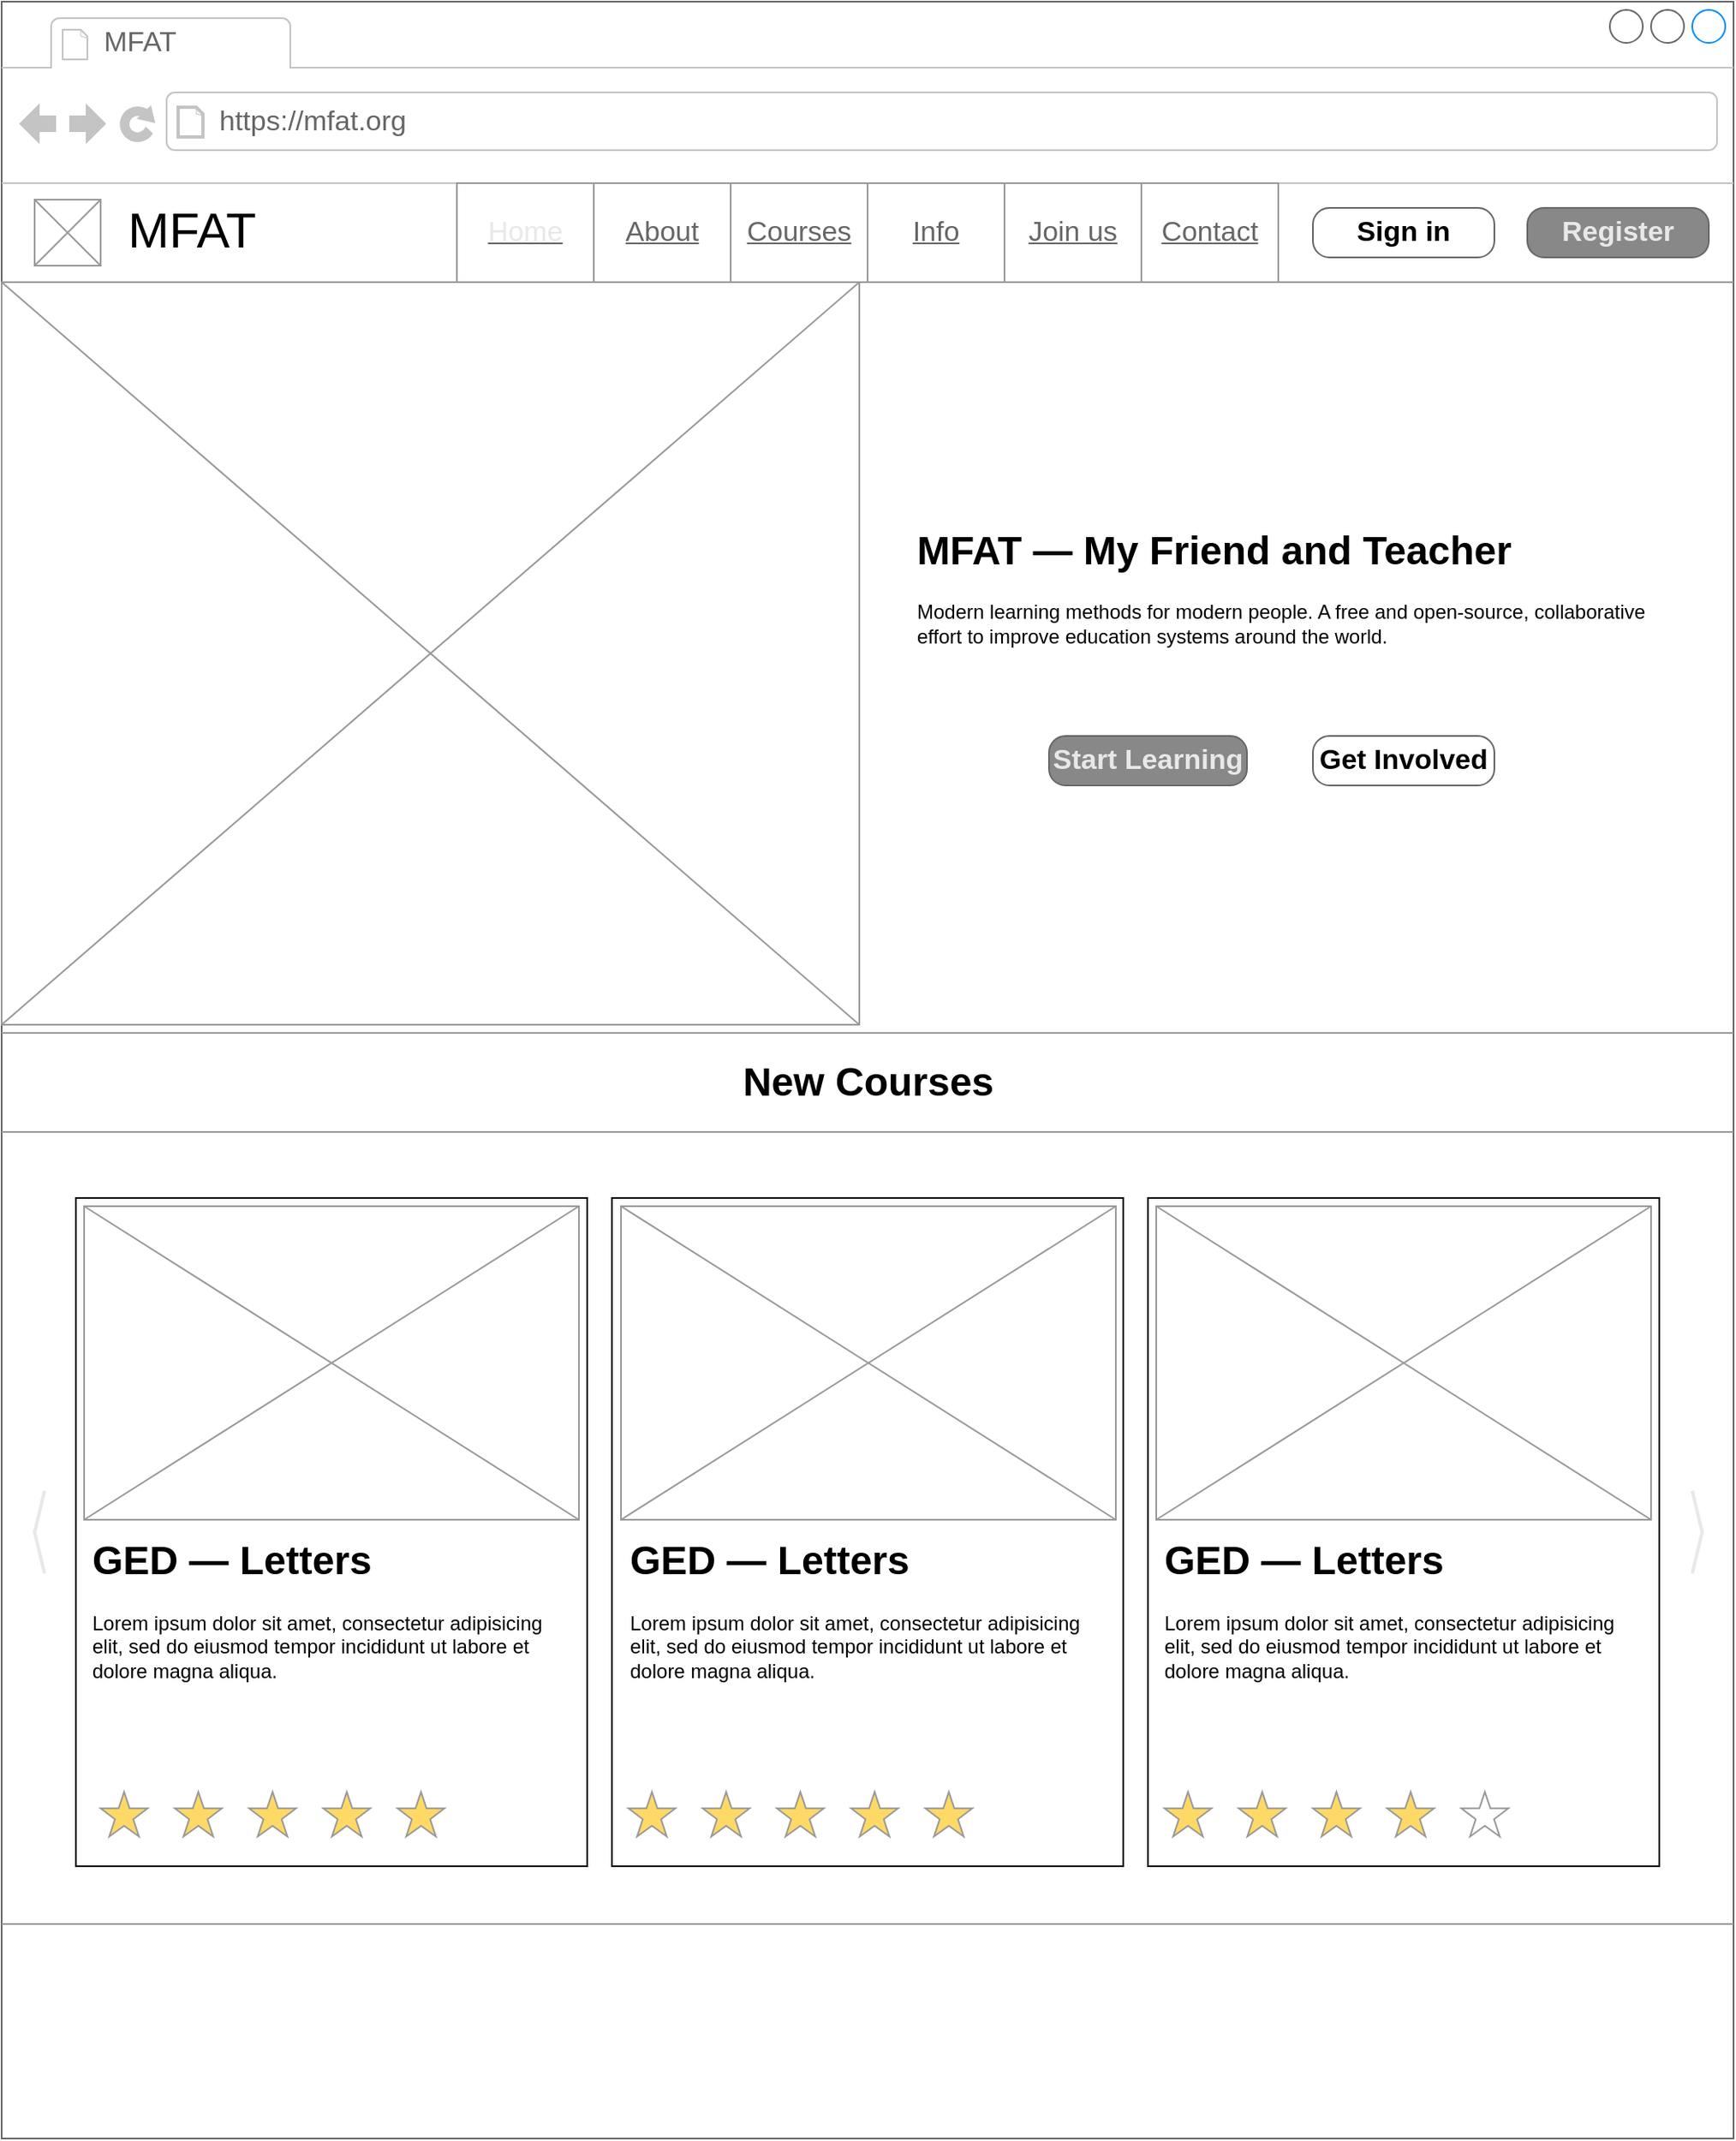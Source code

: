 <mxfile version="21.2.8" type="device">
  <diagram name="Page-1" id="2cc2dc42-3aac-f2a9-1cec-7a8b7cbee084">
    <mxGraphModel dx="2804" dy="1946" grid="1" gridSize="10" guides="1" tooltips="1" connect="1" arrows="1" fold="1" page="1" pageScale="1" pageWidth="1100" pageHeight="850" background="#ffffff" math="0" shadow="0">
      <root>
        <mxCell id="0" />
        <mxCell id="1" parent="0" />
        <mxCell id="7026571954dc6520-1" value="" style="strokeWidth=1;shadow=0;dashed=0;align=center;html=1;shape=mxgraph.mockup.containers.browserWindow;rSize=0;strokeColor=#666666;mainText=,;recursiveResize=0;rounded=0;labelBackgroundColor=none;fontFamily=Verdana;fontSize=12" parent="1" vertex="1">
          <mxGeometry x="25" y="15" width="1050" height="1295" as="geometry" />
        </mxCell>
        <mxCell id="7026571954dc6520-2" value="MFAT" style="strokeWidth=1;shadow=0;dashed=0;align=center;html=1;shape=mxgraph.mockup.containers.anchor;fontSize=17;fontColor=#666666;align=left;" parent="7026571954dc6520-1" vertex="1">
          <mxGeometry x="60" y="12" width="110" height="26" as="geometry" />
        </mxCell>
        <mxCell id="7026571954dc6520-3" value="https://mfat.org" style="strokeWidth=1;shadow=0;dashed=0;align=center;html=1;shape=mxgraph.mockup.containers.anchor;rSize=0;fontSize=17;fontColor=#666666;align=left;" parent="7026571954dc6520-1" vertex="1">
          <mxGeometry x="130" y="60" width="250" height="26" as="geometry" />
        </mxCell>
        <mxCell id="7026571954dc6520-4" value="MFAT" style="text;html=1;points=[];align=center;verticalAlign=middle;spacingTop=-4;fontSize=30;fontFamily=Helvetica;" parent="7026571954dc6520-1" vertex="1">
          <mxGeometry x="71.25" y="122.5" width="87.5" height="35" as="geometry" />
        </mxCell>
        <mxCell id="7026571954dc6520-21" value="" style="verticalLabelPosition=bottom;shadow=0;dashed=0;align=center;html=1;verticalAlign=top;strokeWidth=1;shape=mxgraph.mockup.markup.line;strokeColor=#999999;rounded=0;labelBackgroundColor=none;fillColor=#ffffff;fontFamily=Verdana;fontSize=12;fontColor=#000000;" parent="7026571954dc6520-1" vertex="1">
          <mxGeometry y="160" width="1050" height="20" as="geometry" />
        </mxCell>
        <mxCell id="DIWmAxOuPRVi0Q8sLhZ6-1" value="Register" style="strokeWidth=1;shadow=0;dashed=0;align=center;html=1;shape=mxgraph.mockup.buttons.button;strokeColor=#666666;mainText=;buttonStyle=round;fontSize=17;fontStyle=1;fillColor=#888888;whiteSpace=wrap;rounded=0;labelBackgroundColor=none;fillStyle=solid;fontColor=#E8E8E8;" vertex="1" parent="7026571954dc6520-1">
          <mxGeometry x="925" y="125" width="110" height="30" as="geometry" />
        </mxCell>
        <mxCell id="DIWmAxOuPRVi0Q8sLhZ6-2" value="Sign in" style="strokeWidth=1;shadow=0;dashed=0;align=center;html=1;shape=mxgraph.mockup.buttons.button;strokeColor=#666666;mainText=;buttonStyle=round;fontSize=17;fontStyle=1;fillColor=none;whiteSpace=wrap;rounded=0;labelBackgroundColor=none;" vertex="1" parent="7026571954dc6520-1">
          <mxGeometry x="795" y="125" width="110" height="30" as="geometry" />
        </mxCell>
        <mxCell id="DIWmAxOuPRVi0Q8sLhZ6-3" value="" style="verticalLabelPosition=bottom;shadow=0;dashed=0;align=center;html=1;verticalAlign=top;strokeWidth=1;shape=mxgraph.mockup.graphics.simpleIcon;strokeColor=#999999;fillColor=#ffffff;rounded=0;labelBackgroundColor=none;fontFamily=Verdana;fontSize=12;fontColor=#000000;" vertex="1" parent="7026571954dc6520-1">
          <mxGeometry x="20" y="120" width="40" height="40" as="geometry" />
        </mxCell>
        <mxCell id="DIWmAxOuPRVi0Q8sLhZ6-6" value="&lt;h1&gt;MFAT — My Friend and Teacher&lt;/h1&gt;&lt;div&gt;Modern learning methods for modern people. A free and open-source, collaborative effort to improve education systems around the world.&lt;/div&gt;&lt;div&gt;&lt;br&gt;&lt;/div&gt;&lt;div&gt;&lt;br&gt;&lt;/div&gt;&lt;div&gt;&lt;br&gt;&lt;/div&gt;&lt;div&gt;&lt;br&gt;&lt;/div&gt;&lt;div&gt;&lt;br&gt;&lt;/div&gt;&lt;div&gt;&lt;br&gt;&lt;/div&gt;" style="text;html=1;strokeColor=none;fillColor=none;spacing=5;spacingTop=-20;whiteSpace=wrap;overflow=hidden;rounded=0;verticalAlign=middle;align=left;" vertex="1" parent="7026571954dc6520-1">
          <mxGeometry x="550" y="230" width="470" height="340" as="geometry" />
        </mxCell>
        <mxCell id="DIWmAxOuPRVi0Q8sLhZ6-8" value="" style="verticalLabelPosition=bottom;shadow=0;dashed=0;align=center;html=1;verticalAlign=top;strokeWidth=1;shape=mxgraph.mockup.graphics.simpleIcon;strokeColor=#999999;fillColor=#ffffff;rounded=0;labelBackgroundColor=none;fontFamily=Verdana;fontSize=12;fontColor=#000000;" vertex="1" parent="7026571954dc6520-1">
          <mxGeometry y="170" width="520" height="450" as="geometry" />
        </mxCell>
        <mxCell id="DIWmAxOuPRVi0Q8sLhZ6-9" value="" style="strokeWidth=1;shadow=0;dashed=0;align=center;html=1;shape=mxgraph.mockup.forms.rrect;rSize=0;strokeColor=#999999;" vertex="1" parent="7026571954dc6520-1">
          <mxGeometry x="276" y="110" width="498" height="60" as="geometry" />
        </mxCell>
        <mxCell id="DIWmAxOuPRVi0Q8sLhZ6-10" value="&lt;u&gt;&lt;font color=&quot;#e8e8e8&quot;&gt;Home&lt;/font&gt;&lt;/u&gt;" style="strokeColor=inherit;fillColor=inherit;gradientColor=inherit;strokeWidth=1;shadow=0;dashed=0;align=center;html=1;shape=mxgraph.mockup.forms.rrect;rSize=0;fontSize=17;fontColor=#666666;whiteSpace=wrap;" vertex="1" parent="DIWmAxOuPRVi0Q8sLhZ6-9">
          <mxGeometry width="83" height="60" as="geometry" />
        </mxCell>
        <mxCell id="DIWmAxOuPRVi0Q8sLhZ6-11" value="&lt;u&gt;About&lt;/u&gt;" style="strokeColor=inherit;fillColor=inherit;gradientColor=inherit;strokeWidth=1;shadow=0;dashed=0;align=center;html=1;shape=mxgraph.mockup.forms.rrect;rSize=0;fontSize=17;fontColor=#666666;whiteSpace=wrap;" vertex="1" parent="DIWmAxOuPRVi0Q8sLhZ6-9">
          <mxGeometry x="83" width="83" height="60" as="geometry" />
        </mxCell>
        <mxCell id="DIWmAxOuPRVi0Q8sLhZ6-12" value="&lt;u&gt;Courses&lt;/u&gt;" style="strokeColor=inherit;fillColor=inherit;gradientColor=inherit;strokeWidth=1;shadow=0;dashed=0;align=center;html=1;shape=mxgraph.mockup.forms.rrect;rSize=0;fontSize=17;fontColor=#666666;whiteSpace=wrap;" vertex="1" parent="DIWmAxOuPRVi0Q8sLhZ6-9">
          <mxGeometry x="166" width="83" height="60" as="geometry" />
        </mxCell>
        <mxCell id="DIWmAxOuPRVi0Q8sLhZ6-13" value="&lt;u&gt;Info&lt;/u&gt;" style="strokeColor=inherit;fillColor=inherit;gradientColor=inherit;strokeWidth=1;shadow=0;dashed=0;align=center;html=1;shape=mxgraph.mockup.forms.rrect;rSize=0;fontSize=17;fontColor=#666666;whiteSpace=wrap;" vertex="1" parent="DIWmAxOuPRVi0Q8sLhZ6-9">
          <mxGeometry x="249" width="83" height="60" as="geometry" />
        </mxCell>
        <mxCell id="DIWmAxOuPRVi0Q8sLhZ6-14" value="&lt;u&gt;Join us&lt;/u&gt;" style="strokeColor=inherit;fillColor=inherit;gradientColor=inherit;strokeWidth=1;shadow=0;dashed=0;align=center;html=1;shape=mxgraph.mockup.forms.rrect;rSize=0;fontSize=17;fontColor=#666666;whiteSpace=wrap;" vertex="1" parent="DIWmAxOuPRVi0Q8sLhZ6-9">
          <mxGeometry x="332" width="83" height="60" as="geometry" />
        </mxCell>
        <mxCell id="DIWmAxOuPRVi0Q8sLhZ6-15" value="&lt;u&gt;Contact&lt;/u&gt;" style="strokeColor=inherit;fillColor=inherit;gradientColor=inherit;strokeWidth=1;shadow=0;dashed=0;align=center;html=1;shape=mxgraph.mockup.forms.rrect;rSize=0;fontSize=17;fontColor=#666666;whiteSpace=wrap;" vertex="1" parent="DIWmAxOuPRVi0Q8sLhZ6-9">
          <mxGeometry x="415" width="83" height="60" as="geometry" />
        </mxCell>
        <mxCell id="DIWmAxOuPRVi0Q8sLhZ6-16" value="" style="verticalLabelPosition=bottom;shadow=0;dashed=0;align=center;html=1;verticalAlign=top;strokeWidth=1;shape=mxgraph.mockup.markup.line;strokeColor=#999999;rounded=0;labelBackgroundColor=none;fillColor=#ffffff;fontFamily=Verdana;fontSize=12;fontColor=#000000;" vertex="1" parent="7026571954dc6520-1">
          <mxGeometry y="615" width="1050" height="20" as="geometry" />
        </mxCell>
        <mxCell id="DIWmAxOuPRVi0Q8sLhZ6-17" value="&lt;b style=&quot;font-size: 24px;&quot;&gt;&lt;font style=&quot;font-size: 24px;&quot;&gt;New Courses&lt;br&gt;&lt;/font&gt;&lt;/b&gt;" style="text;html=1;strokeColor=none;fillColor=none;align=center;verticalAlign=middle;whiteSpace=wrap;rounded=0;fontSize=24;" vertex="1" parent="7026571954dc6520-1">
          <mxGeometry x="418" y="630" width="215" height="50" as="geometry" />
        </mxCell>
        <mxCell id="DIWmAxOuPRVi0Q8sLhZ6-18" value="" style="verticalLabelPosition=bottom;shadow=0;dashed=0;align=center;html=1;verticalAlign=top;strokeWidth=1;shape=mxgraph.mockup.markup.line;strokeColor=#999999;rounded=0;labelBackgroundColor=none;fillColor=#ffffff;fontFamily=Verdana;fontSize=12;fontColor=#000000;" vertex="1" parent="7026571954dc6520-1">
          <mxGeometry y="675" width="1050" height="20" as="geometry" />
        </mxCell>
        <mxCell id="DIWmAxOuPRVi0Q8sLhZ6-20" value="" style="whiteSpace=wrap;html=1;" vertex="1" parent="7026571954dc6520-1">
          <mxGeometry x="45" y="725" width="310" height="405" as="geometry" />
        </mxCell>
        <mxCell id="DIWmAxOuPRVi0Q8sLhZ6-21" value="" style="whiteSpace=wrap;html=1;" vertex="1" parent="7026571954dc6520-1">
          <mxGeometry x="370" y="725" width="310" height="405" as="geometry" />
        </mxCell>
        <mxCell id="DIWmAxOuPRVi0Q8sLhZ6-22" value="" style="whiteSpace=wrap;html=1;" vertex="1" parent="7026571954dc6520-1">
          <mxGeometry x="695" y="725" width="310" height="405" as="geometry" />
        </mxCell>
        <mxCell id="DIWmAxOuPRVi0Q8sLhZ6-24" value="Start Learning" style="strokeWidth=1;shadow=0;dashed=0;align=center;html=1;shape=mxgraph.mockup.buttons.button;strokeColor=#666666;mainText=;buttonStyle=round;fontSize=17;fontStyle=1;fillColor=#888888;whiteSpace=wrap;rounded=0;labelBackgroundColor=none;fillStyle=solid;fontColor=#E8E8E8;" vertex="1" parent="7026571954dc6520-1">
          <mxGeometry x="635" y="445" width="120" height="30" as="geometry" />
        </mxCell>
        <mxCell id="DIWmAxOuPRVi0Q8sLhZ6-25" value="Get Involved" style="strokeWidth=1;shadow=0;dashed=0;align=center;html=1;shape=mxgraph.mockup.buttons.button;strokeColor=#666666;mainText=;buttonStyle=round;fontSize=17;fontStyle=1;fillColor=none;whiteSpace=wrap;rounded=0;labelBackgroundColor=none;" vertex="1" parent="7026571954dc6520-1">
          <mxGeometry x="795" y="445" width="110" height="30" as="geometry" />
        </mxCell>
        <mxCell id="DIWmAxOuPRVi0Q8sLhZ6-26" value="" style="verticalLabelPosition=bottom;shadow=0;dashed=0;align=center;html=1;verticalAlign=top;strokeWidth=1;shape=mxgraph.mockup.graphics.simpleIcon;strokeColor=#999999;fillColor=#ffffff;rounded=0;labelBackgroundColor=none;fontFamily=Verdana;fontSize=12;fontColor=#000000;" vertex="1" parent="7026571954dc6520-1">
          <mxGeometry x="50" y="730" width="300" height="190" as="geometry" />
        </mxCell>
        <mxCell id="DIWmAxOuPRVi0Q8sLhZ6-27" value="" style="verticalLabelPosition=bottom;shadow=0;dashed=0;align=center;html=1;verticalAlign=top;strokeWidth=1;shape=mxgraph.mockup.graphics.simpleIcon;strokeColor=#999999;fillColor=#ffffff;rounded=0;labelBackgroundColor=none;fontFamily=Verdana;fontSize=12;fontColor=#000000;" vertex="1" parent="7026571954dc6520-1">
          <mxGeometry x="375.5" y="730" width="300" height="190" as="geometry" />
        </mxCell>
        <mxCell id="DIWmAxOuPRVi0Q8sLhZ6-28" value="" style="verticalLabelPosition=bottom;shadow=0;dashed=0;align=center;html=1;verticalAlign=top;strokeWidth=1;shape=mxgraph.mockup.graphics.simpleIcon;strokeColor=#999999;fillColor=#ffffff;rounded=0;labelBackgroundColor=none;fontFamily=Verdana;fontSize=12;fontColor=#000000;" vertex="1" parent="7026571954dc6520-1">
          <mxGeometry x="700" y="730" width="300" height="190" as="geometry" />
        </mxCell>
        <mxCell id="DIWmAxOuPRVi0Q8sLhZ6-29" value="&lt;h1&gt;GED — Letters&lt;/h1&gt;&lt;p&gt;Lorem ipsum dolor sit amet, consectetur adipisicing elit, sed do eiusmod tempor incididunt ut labore et dolore magna aliqua.&lt;/p&gt;" style="text;html=1;strokeColor=none;fillColor=none;spacing=5;spacingTop=-20;whiteSpace=wrap;overflow=hidden;rounded=0;" vertex="1" parent="7026571954dc6520-1">
          <mxGeometry x="50" y="925" width="300" height="120" as="geometry" />
        </mxCell>
        <mxCell id="DIWmAxOuPRVi0Q8sLhZ6-31" value="&lt;h1&gt;GED — Letters&lt;/h1&gt;&lt;p&gt;Lorem ipsum dolor sit amet, consectetur adipisicing elit, sed do eiusmod tempor incididunt ut labore et dolore magna aliqua.&lt;/p&gt;" style="text;html=1;strokeColor=none;fillColor=none;spacing=5;spacingTop=-20;whiteSpace=wrap;overflow=hidden;rounded=0;" vertex="1" parent="7026571954dc6520-1">
          <mxGeometry x="375.5" y="925" width="300" height="120" as="geometry" />
        </mxCell>
        <mxCell id="DIWmAxOuPRVi0Q8sLhZ6-32" value="&lt;h1&gt;GED — Letters&lt;/h1&gt;&lt;p&gt;Lorem ipsum dolor sit amet, consectetur adipisicing elit, sed do eiusmod tempor incididunt ut labore et dolore magna aliqua.&lt;/p&gt;" style="text;html=1;strokeColor=none;fillColor=none;spacing=5;spacingTop=-20;whiteSpace=wrap;overflow=hidden;rounded=0;" vertex="1" parent="7026571954dc6520-1">
          <mxGeometry x="700" y="925" width="300" height="120" as="geometry" />
        </mxCell>
        <mxCell id="DIWmAxOuPRVi0Q8sLhZ6-33" value="" style="verticalLabelPosition=bottom;shadow=0;dashed=0;align=center;html=1;verticalAlign=top;strokeWidth=1;shape=mxgraph.mockup.misc.rating;strokeColor=#999999;fillColor=#FFD966;emptyFillColor=#ffffff;grade=5;ratingScale=5;ratingStyle=star;" vertex="1" parent="7026571954dc6520-1">
          <mxGeometry x="60" y="1085" width="225" height="30" as="geometry" />
        </mxCell>
        <mxCell id="DIWmAxOuPRVi0Q8sLhZ6-34" value="" style="verticalLabelPosition=bottom;shadow=0;dashed=0;align=center;html=1;verticalAlign=top;strokeWidth=1;shape=mxgraph.mockup.misc.rating;strokeColor=#999999;fillColor=#FFD966;emptyFillColor=#ffffff;grade=5;ratingScale=5;ratingStyle=star;" vertex="1" parent="7026571954dc6520-1">
          <mxGeometry x="380" y="1085" width="225" height="30" as="geometry" />
        </mxCell>
        <mxCell id="DIWmAxOuPRVi0Q8sLhZ6-35" value="" style="verticalLabelPosition=bottom;shadow=0;dashed=0;align=center;html=1;verticalAlign=top;strokeWidth=1;shape=mxgraph.mockup.misc.rating;strokeColor=#999999;fillColor=#FFD966;emptyFillColor=#ffffff;grade=4;ratingScale=5;ratingStyle=star;" vertex="1" parent="7026571954dc6520-1">
          <mxGeometry x="705" y="1085" width="225" height="30" as="geometry" />
        </mxCell>
        <mxCell id="DIWmAxOuPRVi0Q8sLhZ6-36" value="" style="html=1;verticalLabelPosition=bottom;labelBackgroundColor=#ffffff;verticalAlign=top;shadow=0;dashed=0;strokeWidth=2;shape=mxgraph.ios7.misc.right;strokeColor=#E8E8E8;" vertex="1" parent="7026571954dc6520-1">
          <mxGeometry x="1025" y="902.5" width="6" height="50" as="geometry" />
        </mxCell>
        <mxCell id="DIWmAxOuPRVi0Q8sLhZ6-37" value="" style="html=1;verticalLabelPosition=bottom;labelBackgroundColor=#ffffff;verticalAlign=top;shadow=0;dashed=0;strokeWidth=2;shape=mxgraph.ios7.misc.left;strokeColor=#E8E8E8;" vertex="1" parent="7026571954dc6520-1">
          <mxGeometry x="20" y="902.5" width="6" height="50" as="geometry" />
        </mxCell>
        <mxCell id="DIWmAxOuPRVi0Q8sLhZ6-38" value="" style="verticalLabelPosition=bottom;shadow=0;dashed=0;align=center;html=1;verticalAlign=top;strokeWidth=1;shape=mxgraph.mockup.markup.line;strokeColor=#999999;rounded=0;labelBackgroundColor=none;fillColor=#ffffff;fontFamily=Verdana;fontSize=12;fontColor=#000000;" vertex="1" parent="7026571954dc6520-1">
          <mxGeometry y="1155" width="1050" height="20" as="geometry" />
        </mxCell>
      </root>
    </mxGraphModel>
  </diagram>
</mxfile>

